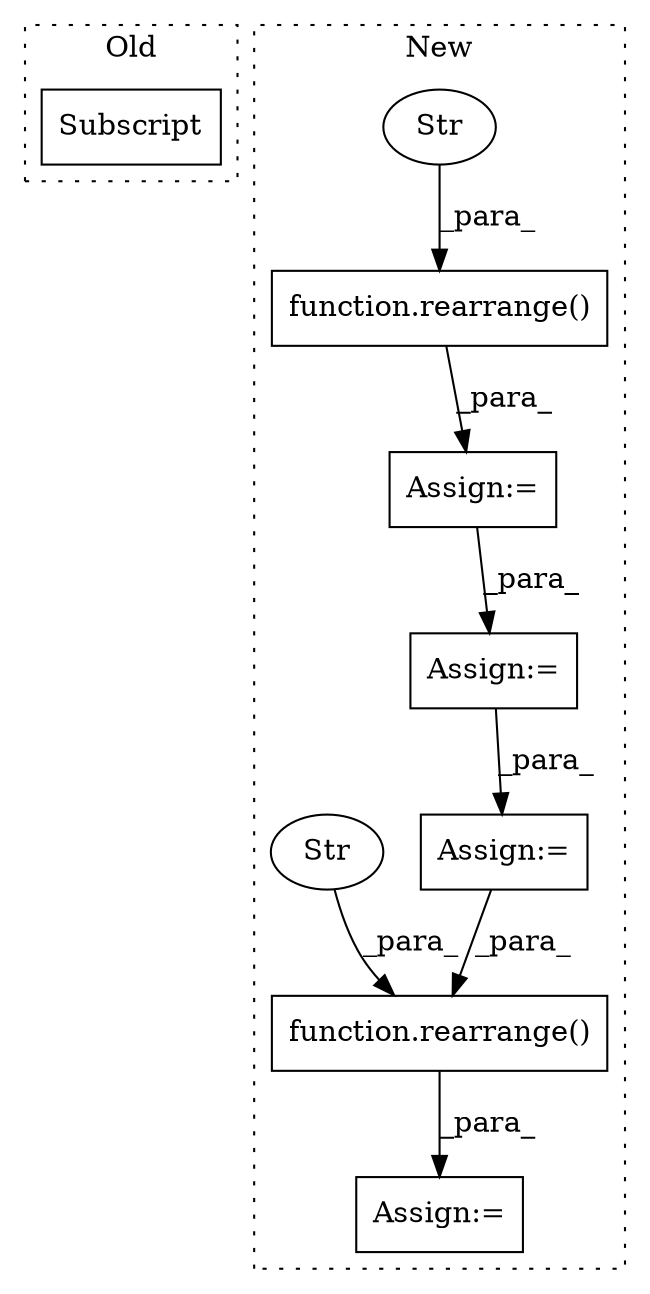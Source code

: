 digraph G {
subgraph cluster0 {
1 [label="Subscript" a="63" s="5395,0" l="13,0" shape="box"];
label = "Old";
style="dotted";
}
subgraph cluster1 {
2 [label="function.rearrange()" a="75" s="7295,7338" l="10,1" shape="box"];
3 [label="Str" a="66" s="7320" l="18" shape="ellipse"];
4 [label="Assign:=" a="68" s="7737" l="3" shape="box"];
5 [label="function.rearrange()" a="75" s="7919,7953" l="10,1" shape="box"];
6 [label="Str" a="66" s="7937" l="16" shape="ellipse"];
7 [label="Assign:=" a="68" s="7520" l="3" shape="box"];
8 [label="Assign:=" a="68" s="7796" l="3" shape="box"];
9 [label="Assign:=" a="68" s="7900" l="3" shape="box"];
label = "New";
style="dotted";
}
2 -> 7 [label="_para_"];
3 -> 2 [label="_para_"];
4 -> 8 [label="_para_"];
5 -> 9 [label="_para_"];
6 -> 5 [label="_para_"];
7 -> 4 [label="_para_"];
8 -> 5 [label="_para_"];
}